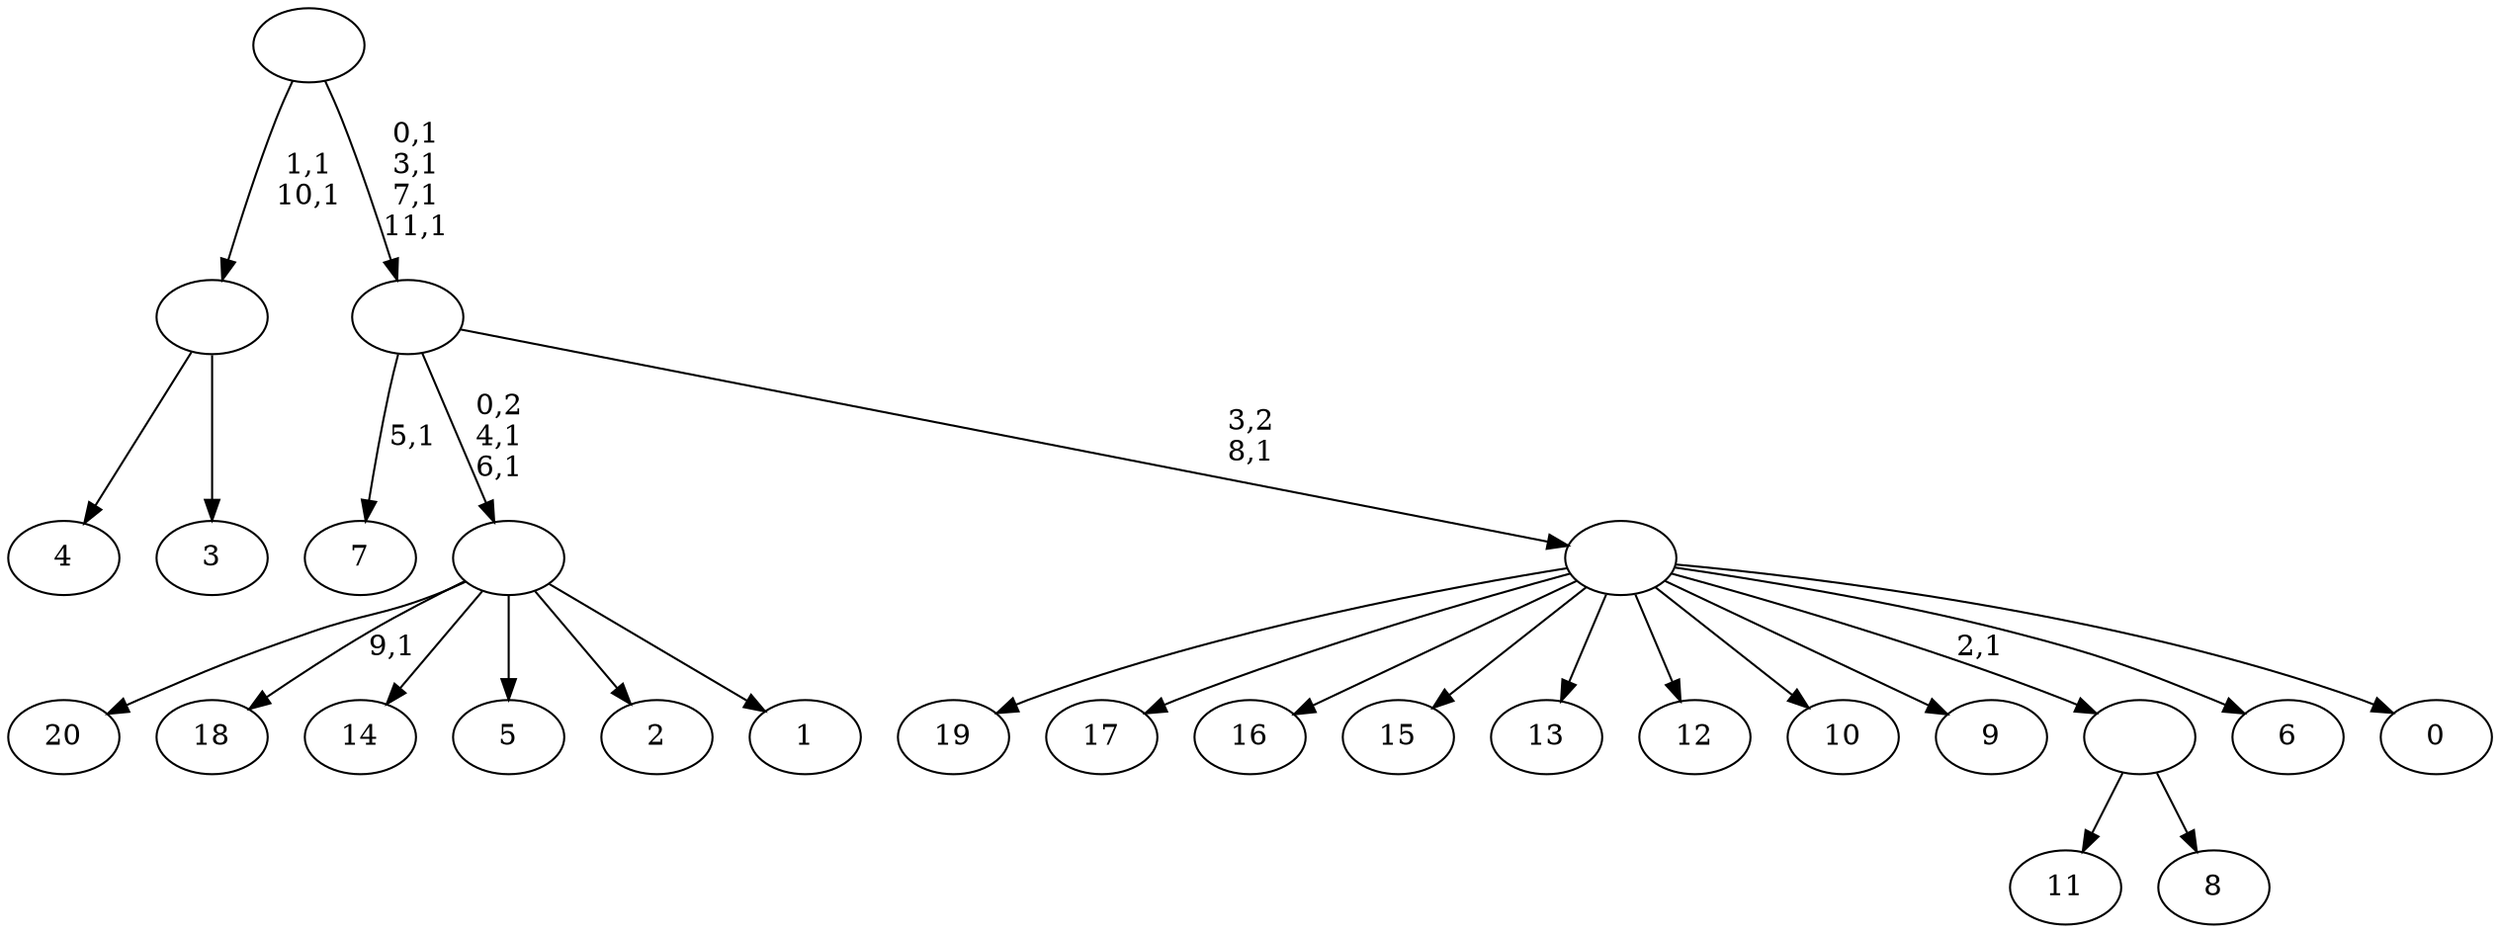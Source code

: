 digraph T {
	33 [label="20"]
	32 [label="19"]
	31 [label="18"]
	29 [label="17"]
	28 [label="16"]
	27 [label="15"]
	26 [label="14"]
	25 [label="13"]
	24 [label="12"]
	23 [label="11"]
	22 [label="10"]
	21 [label="9"]
	20 [label="8"]
	19 [label=""]
	18 [label="7"]
	16 [label="6"]
	15 [label="5"]
	14 [label="4"]
	13 [label="3"]
	12 [label=""]
	10 [label="2"]
	9 [label="1"]
	8 [label=""]
	6 [label="0"]
	5 [label=""]
	4 [label=""]
	0 [label=""]
	19 -> 23 [label=""]
	19 -> 20 [label=""]
	12 -> 14 [label=""]
	12 -> 13 [label=""]
	8 -> 31 [label="9,1"]
	8 -> 33 [label=""]
	8 -> 26 [label=""]
	8 -> 15 [label=""]
	8 -> 10 [label=""]
	8 -> 9 [label=""]
	5 -> 32 [label=""]
	5 -> 29 [label=""]
	5 -> 28 [label=""]
	5 -> 27 [label=""]
	5 -> 25 [label=""]
	5 -> 24 [label=""]
	5 -> 22 [label=""]
	5 -> 21 [label=""]
	5 -> 19 [label="2,1"]
	5 -> 16 [label=""]
	5 -> 6 [label=""]
	4 -> 8 [label="0,2\n4,1\n6,1"]
	4 -> 18 [label="5,1"]
	4 -> 5 [label="3,2\n8,1"]
	0 -> 4 [label="0,1\n3,1\n7,1\n11,1"]
	0 -> 12 [label="1,1\n10,1"]
}
